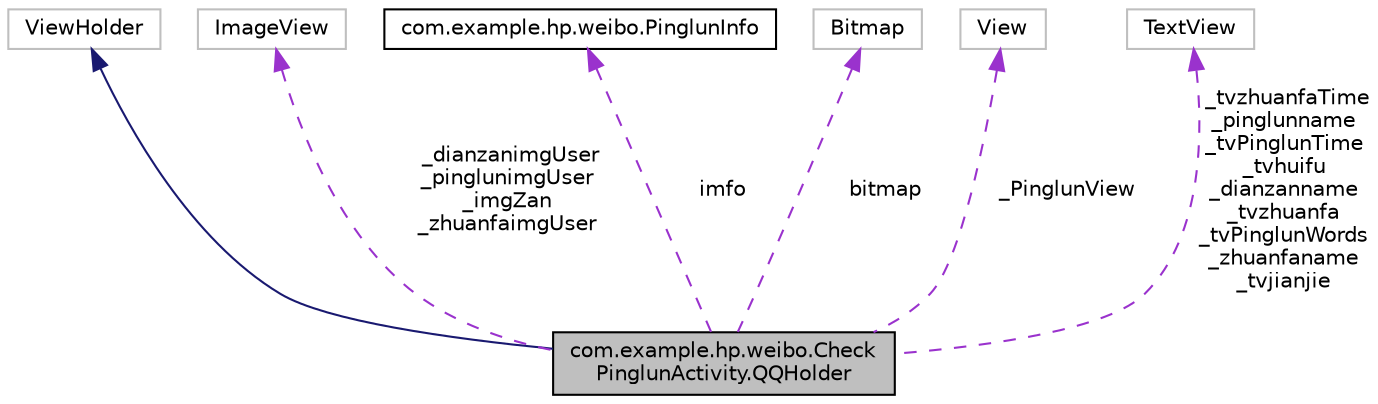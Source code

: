 digraph "com.example.hp.weibo.CheckPinglunActivity.QQHolder"
{
 // LATEX_PDF_SIZE
  edge [fontname="Helvetica",fontsize="10",labelfontname="Helvetica",labelfontsize="10"];
  node [fontname="Helvetica",fontsize="10",shape=record];
  Node2 [label="com.example.hp.weibo.Check\lPinglunActivity.QQHolder",height=0.2,width=0.4,color="black", fillcolor="grey75", style="filled", fontcolor="black",tooltip=" "];
  Node3 -> Node2 [dir="back",color="midnightblue",fontsize="10",style="solid",fontname="Helvetica"];
  Node3 [label="ViewHolder",height=0.2,width=0.4,color="grey75", fillcolor="white", style="filled",tooltip=" "];
  Node4 -> Node2 [dir="back",color="darkorchid3",fontsize="10",style="dashed",label=" _dianzanimgUser\n_pinglunimgUser\n_imgZan\n_zhuanfaimgUser" ,fontname="Helvetica"];
  Node4 [label="ImageView",height=0.2,width=0.4,color="grey75", fillcolor="white", style="filled",tooltip=" "];
  Node5 -> Node2 [dir="back",color="darkorchid3",fontsize="10",style="dashed",label=" imfo" ,fontname="Helvetica"];
  Node5 [label="com.example.hp.weibo.PinglunInfo",height=0.2,width=0.4,color="black", fillcolor="white", style="filled",URL="$classcom_1_1example_1_1hp_1_1weibo_1_1_pinglun_info.html",tooltip=" "];
  Node6 -> Node2 [dir="back",color="darkorchid3",fontsize="10",style="dashed",label=" bitmap" ,fontname="Helvetica"];
  Node6 [label="Bitmap",height=0.2,width=0.4,color="grey75", fillcolor="white", style="filled",tooltip=" "];
  Node7 -> Node2 [dir="back",color="darkorchid3",fontsize="10",style="dashed",label=" _PinglunView" ,fontname="Helvetica"];
  Node7 [label="View",height=0.2,width=0.4,color="grey75", fillcolor="white", style="filled",tooltip=" "];
  Node8 -> Node2 [dir="back",color="darkorchid3",fontsize="10",style="dashed",label=" _tvzhuanfaTime\n_pinglunname\n_tvPinglunTime\n_tvhuifu\n_dianzanname\n_tvzhuanfa\n_tvPinglunWords\n_zhuanfaname\n_tvjianjie" ,fontname="Helvetica"];
  Node8 [label="TextView",height=0.2,width=0.4,color="grey75", fillcolor="white", style="filled",tooltip=" "];
}
